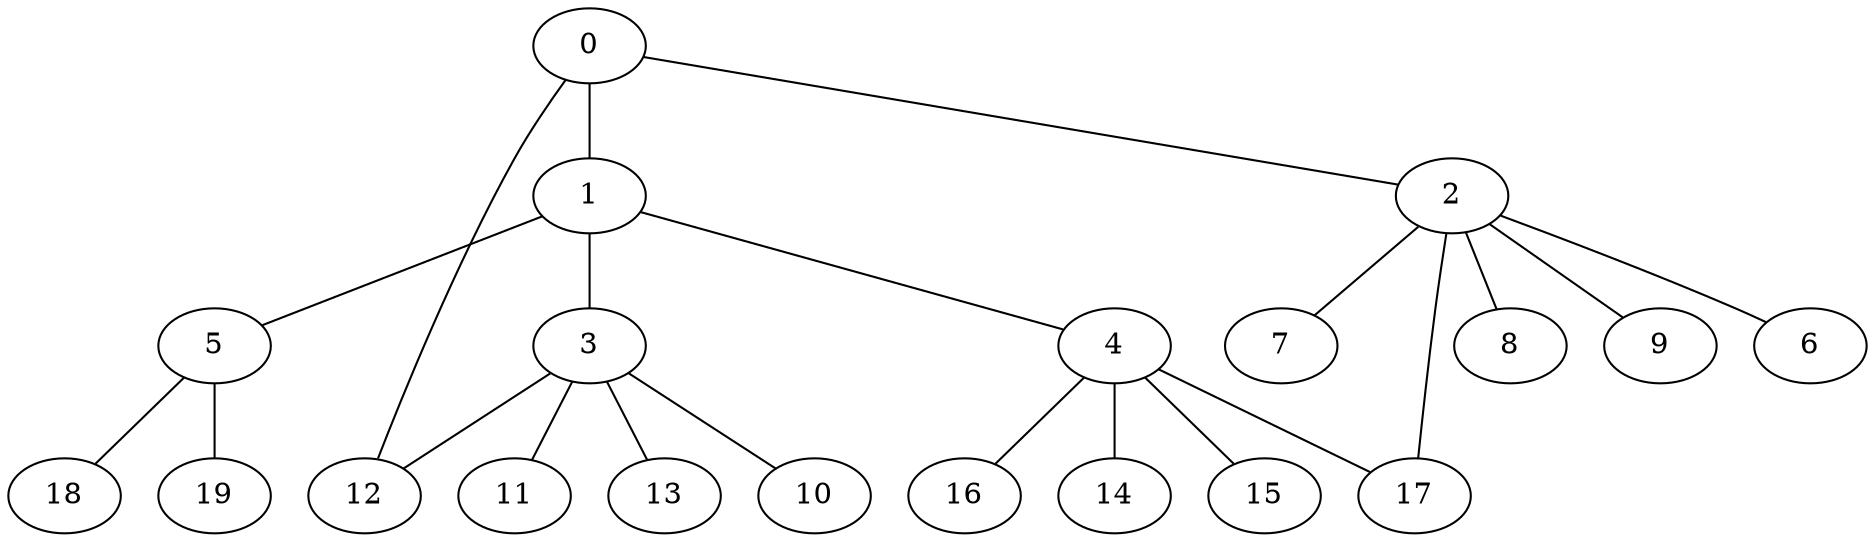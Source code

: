 
graph graphname {
    0 -- 1
0 -- 2
0 -- 12
1 -- 3
1 -- 4
1 -- 5
2 -- 8
2 -- 9
2 -- 6
2 -- 7
2 -- 17
3 -- 10
3 -- 11
3 -- 12
3 -- 13
4 -- 16
4 -- 17
4 -- 14
4 -- 15
5 -- 18
5 -- 19

}
